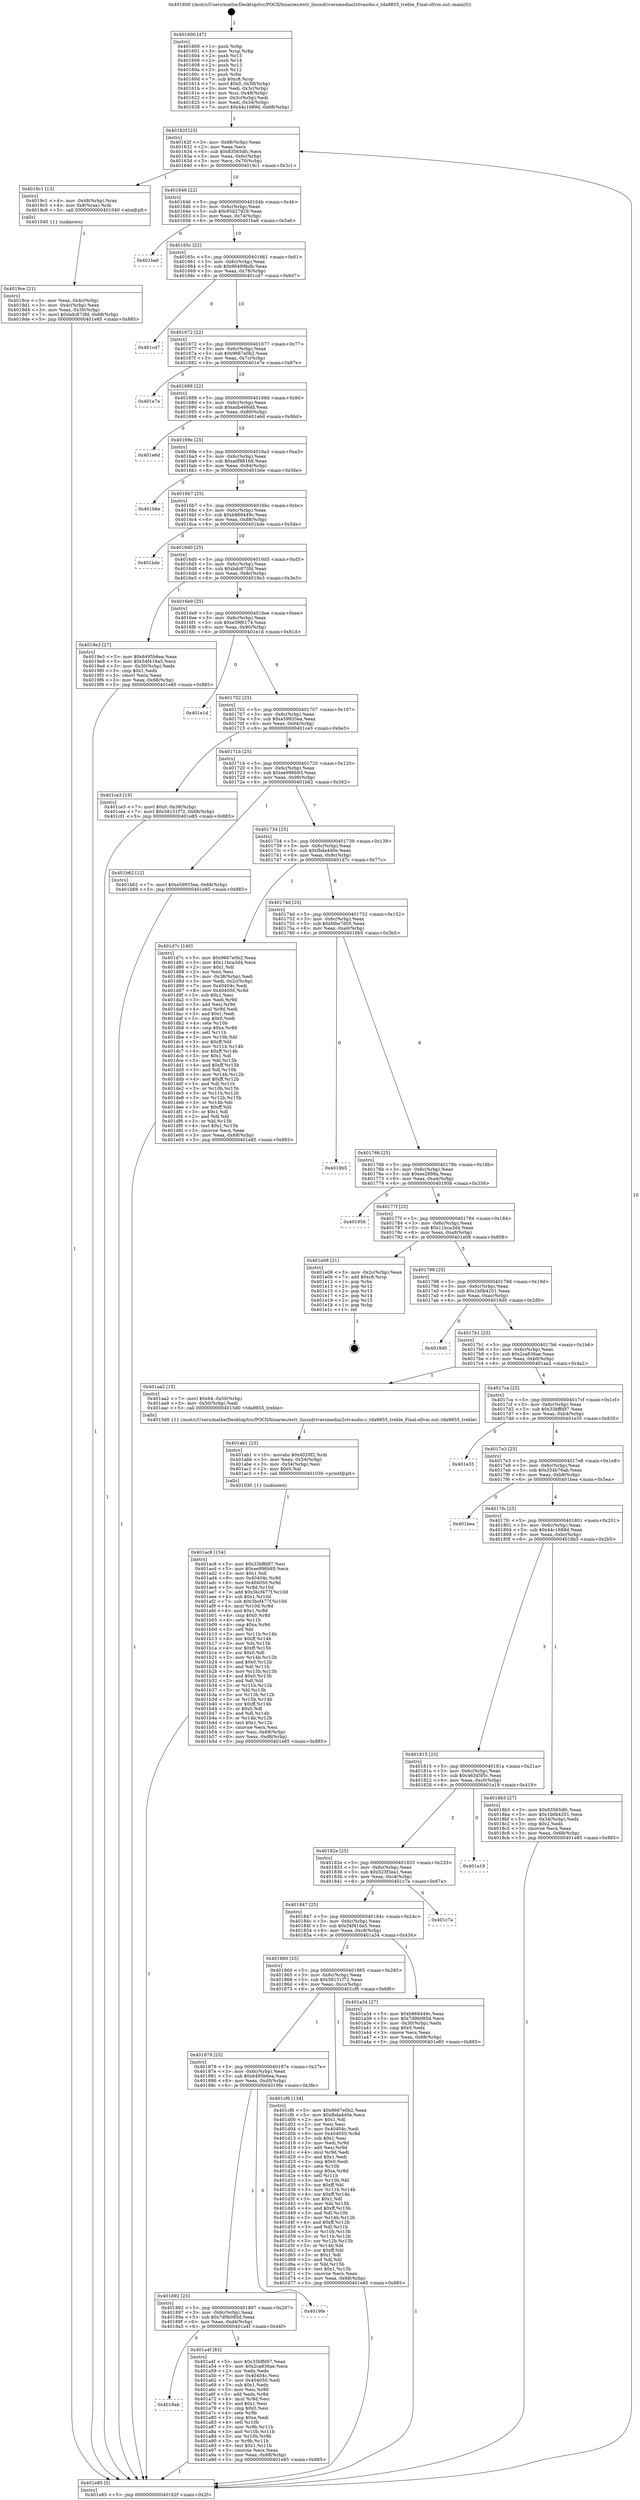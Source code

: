 digraph "0x401600" {
  label = "0x401600 (/mnt/c/Users/mathe/Desktop/tcc/POCII/binaries/extr_linuxdriversmediai2ctvaudio.c_tda9855_treble_Final-ollvm.out::main(0))"
  labelloc = "t"
  node[shape=record]

  Entry [label="",width=0.3,height=0.3,shape=circle,fillcolor=black,style=filled]
  "0x40162f" [label="{
     0x40162f [23]\l
     | [instrs]\l
     &nbsp;&nbsp;0x40162f \<+3\>: mov -0x68(%rbp),%eax\l
     &nbsp;&nbsp;0x401632 \<+2\>: mov %eax,%ecx\l
     &nbsp;&nbsp;0x401634 \<+6\>: sub $0x83565dfc,%ecx\l
     &nbsp;&nbsp;0x40163a \<+3\>: mov %eax,-0x6c(%rbp)\l
     &nbsp;&nbsp;0x40163d \<+3\>: mov %ecx,-0x70(%rbp)\l
     &nbsp;&nbsp;0x401640 \<+6\>: je 00000000004019c1 \<main+0x3c1\>\l
  }"]
  "0x4019c1" [label="{
     0x4019c1 [13]\l
     | [instrs]\l
     &nbsp;&nbsp;0x4019c1 \<+4\>: mov -0x48(%rbp),%rax\l
     &nbsp;&nbsp;0x4019c5 \<+4\>: mov 0x8(%rax),%rdi\l
     &nbsp;&nbsp;0x4019c9 \<+5\>: call 0000000000401040 \<atoi@plt\>\l
     | [calls]\l
     &nbsp;&nbsp;0x401040 \{1\} (unknown)\l
  }"]
  "0x401646" [label="{
     0x401646 [22]\l
     | [instrs]\l
     &nbsp;&nbsp;0x401646 \<+5\>: jmp 000000000040164b \<main+0x4b\>\l
     &nbsp;&nbsp;0x40164b \<+3\>: mov -0x6c(%rbp),%eax\l
     &nbsp;&nbsp;0x40164e \<+5\>: sub $0x95d27929,%eax\l
     &nbsp;&nbsp;0x401653 \<+3\>: mov %eax,-0x74(%rbp)\l
     &nbsp;&nbsp;0x401656 \<+6\>: je 0000000000401ba6 \<main+0x5a6\>\l
  }"]
  Exit [label="",width=0.3,height=0.3,shape=circle,fillcolor=black,style=filled,peripheries=2]
  "0x401ba6" [label="{
     0x401ba6\l
  }", style=dashed]
  "0x40165c" [label="{
     0x40165c [22]\l
     | [instrs]\l
     &nbsp;&nbsp;0x40165c \<+5\>: jmp 0000000000401661 \<main+0x61\>\l
     &nbsp;&nbsp;0x401661 \<+3\>: mov -0x6c(%rbp),%eax\l
     &nbsp;&nbsp;0x401664 \<+5\>: sub $0x96499bdb,%eax\l
     &nbsp;&nbsp;0x401669 \<+3\>: mov %eax,-0x78(%rbp)\l
     &nbsp;&nbsp;0x40166c \<+6\>: je 0000000000401cd7 \<main+0x6d7\>\l
  }"]
  "0x401ac8" [label="{
     0x401ac8 [154]\l
     | [instrs]\l
     &nbsp;&nbsp;0x401ac8 \<+5\>: mov $0x33bffd97,%esi\l
     &nbsp;&nbsp;0x401acd \<+5\>: mov $0xee996b93,%ecx\l
     &nbsp;&nbsp;0x401ad2 \<+2\>: mov $0x1,%dl\l
     &nbsp;&nbsp;0x401ad4 \<+8\>: mov 0x40404c,%r8d\l
     &nbsp;&nbsp;0x401adc \<+8\>: mov 0x404050,%r9d\l
     &nbsp;&nbsp;0x401ae4 \<+3\>: mov %r8d,%r10d\l
     &nbsp;&nbsp;0x401ae7 \<+7\>: add $0x3bcf477f,%r10d\l
     &nbsp;&nbsp;0x401aee \<+4\>: sub $0x1,%r10d\l
     &nbsp;&nbsp;0x401af2 \<+7\>: sub $0x3bcf477f,%r10d\l
     &nbsp;&nbsp;0x401af9 \<+4\>: imul %r10d,%r8d\l
     &nbsp;&nbsp;0x401afd \<+4\>: and $0x1,%r8d\l
     &nbsp;&nbsp;0x401b01 \<+4\>: cmp $0x0,%r8d\l
     &nbsp;&nbsp;0x401b05 \<+4\>: sete %r11b\l
     &nbsp;&nbsp;0x401b09 \<+4\>: cmp $0xa,%r9d\l
     &nbsp;&nbsp;0x401b0d \<+3\>: setl %bl\l
     &nbsp;&nbsp;0x401b10 \<+3\>: mov %r11b,%r14b\l
     &nbsp;&nbsp;0x401b13 \<+4\>: xor $0xff,%r14b\l
     &nbsp;&nbsp;0x401b17 \<+3\>: mov %bl,%r15b\l
     &nbsp;&nbsp;0x401b1a \<+4\>: xor $0xff,%r15b\l
     &nbsp;&nbsp;0x401b1e \<+3\>: xor $0x0,%dl\l
     &nbsp;&nbsp;0x401b21 \<+3\>: mov %r14b,%r12b\l
     &nbsp;&nbsp;0x401b24 \<+4\>: and $0x0,%r12b\l
     &nbsp;&nbsp;0x401b28 \<+3\>: and %dl,%r11b\l
     &nbsp;&nbsp;0x401b2b \<+3\>: mov %r15b,%r13b\l
     &nbsp;&nbsp;0x401b2e \<+4\>: and $0x0,%r13b\l
     &nbsp;&nbsp;0x401b32 \<+2\>: and %dl,%bl\l
     &nbsp;&nbsp;0x401b34 \<+3\>: or %r11b,%r12b\l
     &nbsp;&nbsp;0x401b37 \<+3\>: or %bl,%r13b\l
     &nbsp;&nbsp;0x401b3a \<+3\>: xor %r13b,%r12b\l
     &nbsp;&nbsp;0x401b3d \<+3\>: or %r15b,%r14b\l
     &nbsp;&nbsp;0x401b40 \<+4\>: xor $0xff,%r14b\l
     &nbsp;&nbsp;0x401b44 \<+3\>: or $0x0,%dl\l
     &nbsp;&nbsp;0x401b47 \<+3\>: and %dl,%r14b\l
     &nbsp;&nbsp;0x401b4a \<+3\>: or %r14b,%r12b\l
     &nbsp;&nbsp;0x401b4d \<+4\>: test $0x1,%r12b\l
     &nbsp;&nbsp;0x401b51 \<+3\>: cmovne %ecx,%esi\l
     &nbsp;&nbsp;0x401b54 \<+3\>: mov %esi,-0x68(%rbp)\l
     &nbsp;&nbsp;0x401b57 \<+6\>: mov %eax,-0xd8(%rbp)\l
     &nbsp;&nbsp;0x401b5d \<+5\>: jmp 0000000000401e85 \<main+0x885\>\l
  }"]
  "0x401cd7" [label="{
     0x401cd7\l
  }", style=dashed]
  "0x401672" [label="{
     0x401672 [22]\l
     | [instrs]\l
     &nbsp;&nbsp;0x401672 \<+5\>: jmp 0000000000401677 \<main+0x77\>\l
     &nbsp;&nbsp;0x401677 \<+3\>: mov -0x6c(%rbp),%eax\l
     &nbsp;&nbsp;0x40167a \<+5\>: sub $0x9667e0b2,%eax\l
     &nbsp;&nbsp;0x40167f \<+3\>: mov %eax,-0x7c(%rbp)\l
     &nbsp;&nbsp;0x401682 \<+6\>: je 0000000000401e7e \<main+0x87e\>\l
  }"]
  "0x401ab1" [label="{
     0x401ab1 [23]\l
     | [instrs]\l
     &nbsp;&nbsp;0x401ab1 \<+10\>: movabs $0x4020f2,%rdi\l
     &nbsp;&nbsp;0x401abb \<+3\>: mov %eax,-0x54(%rbp)\l
     &nbsp;&nbsp;0x401abe \<+3\>: mov -0x54(%rbp),%esi\l
     &nbsp;&nbsp;0x401ac1 \<+2\>: mov $0x0,%al\l
     &nbsp;&nbsp;0x401ac3 \<+5\>: call 0000000000401030 \<printf@plt\>\l
     | [calls]\l
     &nbsp;&nbsp;0x401030 \{1\} (unknown)\l
  }"]
  "0x401e7e" [label="{
     0x401e7e\l
  }", style=dashed]
  "0x401688" [label="{
     0x401688 [22]\l
     | [instrs]\l
     &nbsp;&nbsp;0x401688 \<+5\>: jmp 000000000040168d \<main+0x8d\>\l
     &nbsp;&nbsp;0x40168d \<+3\>: mov -0x6c(%rbp),%eax\l
     &nbsp;&nbsp;0x401690 \<+5\>: sub $0xadb466dd,%eax\l
     &nbsp;&nbsp;0x401695 \<+3\>: mov %eax,-0x80(%rbp)\l
     &nbsp;&nbsp;0x401698 \<+6\>: je 0000000000401e6d \<main+0x86d\>\l
  }"]
  "0x4018ab" [label="{
     0x4018ab\l
  }", style=dashed]
  "0x401e6d" [label="{
     0x401e6d\l
  }", style=dashed]
  "0x40169e" [label="{
     0x40169e [25]\l
     | [instrs]\l
     &nbsp;&nbsp;0x40169e \<+5\>: jmp 00000000004016a3 \<main+0xa3\>\l
     &nbsp;&nbsp;0x4016a3 \<+3\>: mov -0x6c(%rbp),%eax\l
     &nbsp;&nbsp;0x4016a6 \<+5\>: sub $0xadf88168,%eax\l
     &nbsp;&nbsp;0x4016ab \<+6\>: mov %eax,-0x84(%rbp)\l
     &nbsp;&nbsp;0x4016b1 \<+6\>: je 0000000000401b6e \<main+0x56e\>\l
  }"]
  "0x401a4f" [label="{
     0x401a4f [83]\l
     | [instrs]\l
     &nbsp;&nbsp;0x401a4f \<+5\>: mov $0x33bffd97,%eax\l
     &nbsp;&nbsp;0x401a54 \<+5\>: mov $0x2ca836ae,%ecx\l
     &nbsp;&nbsp;0x401a59 \<+2\>: xor %edx,%edx\l
     &nbsp;&nbsp;0x401a5b \<+7\>: mov 0x40404c,%esi\l
     &nbsp;&nbsp;0x401a62 \<+7\>: mov 0x404050,%edi\l
     &nbsp;&nbsp;0x401a69 \<+3\>: sub $0x1,%edx\l
     &nbsp;&nbsp;0x401a6c \<+3\>: mov %esi,%r8d\l
     &nbsp;&nbsp;0x401a6f \<+3\>: add %edx,%r8d\l
     &nbsp;&nbsp;0x401a72 \<+4\>: imul %r8d,%esi\l
     &nbsp;&nbsp;0x401a76 \<+3\>: and $0x1,%esi\l
     &nbsp;&nbsp;0x401a79 \<+3\>: cmp $0x0,%esi\l
     &nbsp;&nbsp;0x401a7c \<+4\>: sete %r9b\l
     &nbsp;&nbsp;0x401a80 \<+3\>: cmp $0xa,%edi\l
     &nbsp;&nbsp;0x401a83 \<+4\>: setl %r10b\l
     &nbsp;&nbsp;0x401a87 \<+3\>: mov %r9b,%r11b\l
     &nbsp;&nbsp;0x401a8a \<+3\>: and %r10b,%r11b\l
     &nbsp;&nbsp;0x401a8d \<+3\>: xor %r10b,%r9b\l
     &nbsp;&nbsp;0x401a90 \<+3\>: or %r9b,%r11b\l
     &nbsp;&nbsp;0x401a93 \<+4\>: test $0x1,%r11b\l
     &nbsp;&nbsp;0x401a97 \<+3\>: cmovne %ecx,%eax\l
     &nbsp;&nbsp;0x401a9a \<+3\>: mov %eax,-0x68(%rbp)\l
     &nbsp;&nbsp;0x401a9d \<+5\>: jmp 0000000000401e85 \<main+0x885\>\l
  }"]
  "0x401b6e" [label="{
     0x401b6e\l
  }", style=dashed]
  "0x4016b7" [label="{
     0x4016b7 [25]\l
     | [instrs]\l
     &nbsp;&nbsp;0x4016b7 \<+5\>: jmp 00000000004016bc \<main+0xbc\>\l
     &nbsp;&nbsp;0x4016bc \<+3\>: mov -0x6c(%rbp),%eax\l
     &nbsp;&nbsp;0x4016bf \<+5\>: sub $0xb868449c,%eax\l
     &nbsp;&nbsp;0x4016c4 \<+6\>: mov %eax,-0x88(%rbp)\l
     &nbsp;&nbsp;0x4016ca \<+6\>: je 0000000000401bde \<main+0x5de\>\l
  }"]
  "0x401892" [label="{
     0x401892 [25]\l
     | [instrs]\l
     &nbsp;&nbsp;0x401892 \<+5\>: jmp 0000000000401897 \<main+0x297\>\l
     &nbsp;&nbsp;0x401897 \<+3\>: mov -0x6c(%rbp),%eax\l
     &nbsp;&nbsp;0x40189a \<+5\>: sub $0x7d9b085d,%eax\l
     &nbsp;&nbsp;0x40189f \<+6\>: mov %eax,-0xd4(%rbp)\l
     &nbsp;&nbsp;0x4018a5 \<+6\>: je 0000000000401a4f \<main+0x44f\>\l
  }"]
  "0x401bde" [label="{
     0x401bde\l
  }", style=dashed]
  "0x4016d0" [label="{
     0x4016d0 [25]\l
     | [instrs]\l
     &nbsp;&nbsp;0x4016d0 \<+5\>: jmp 00000000004016d5 \<main+0xd5\>\l
     &nbsp;&nbsp;0x4016d5 \<+3\>: mov -0x6c(%rbp),%eax\l
     &nbsp;&nbsp;0x4016d8 \<+5\>: sub $0xbdc873fd,%eax\l
     &nbsp;&nbsp;0x4016dd \<+6\>: mov %eax,-0x8c(%rbp)\l
     &nbsp;&nbsp;0x4016e3 \<+6\>: je 00000000004019e3 \<main+0x3e3\>\l
  }"]
  "0x4019fe" [label="{
     0x4019fe\l
  }", style=dashed]
  "0x4019e3" [label="{
     0x4019e3 [27]\l
     | [instrs]\l
     &nbsp;&nbsp;0x4019e3 \<+5\>: mov $0x6495b6ea,%eax\l
     &nbsp;&nbsp;0x4019e8 \<+5\>: mov $0x54f416a5,%ecx\l
     &nbsp;&nbsp;0x4019ed \<+3\>: mov -0x30(%rbp),%edx\l
     &nbsp;&nbsp;0x4019f0 \<+3\>: cmp $0x1,%edx\l
     &nbsp;&nbsp;0x4019f3 \<+3\>: cmovl %ecx,%eax\l
     &nbsp;&nbsp;0x4019f6 \<+3\>: mov %eax,-0x68(%rbp)\l
     &nbsp;&nbsp;0x4019f9 \<+5\>: jmp 0000000000401e85 \<main+0x885\>\l
  }"]
  "0x4016e9" [label="{
     0x4016e9 [25]\l
     | [instrs]\l
     &nbsp;&nbsp;0x4016e9 \<+5\>: jmp 00000000004016ee \<main+0xee\>\l
     &nbsp;&nbsp;0x4016ee \<+3\>: mov -0x6c(%rbp),%eax\l
     &nbsp;&nbsp;0x4016f1 \<+5\>: sub $0xe39f6174,%eax\l
     &nbsp;&nbsp;0x4016f6 \<+6\>: mov %eax,-0x90(%rbp)\l
     &nbsp;&nbsp;0x4016fc \<+6\>: je 0000000000401e1d \<main+0x81d\>\l
  }"]
  "0x401879" [label="{
     0x401879 [25]\l
     | [instrs]\l
     &nbsp;&nbsp;0x401879 \<+5\>: jmp 000000000040187e \<main+0x27e\>\l
     &nbsp;&nbsp;0x40187e \<+3\>: mov -0x6c(%rbp),%eax\l
     &nbsp;&nbsp;0x401881 \<+5\>: sub $0x6495b6ea,%eax\l
     &nbsp;&nbsp;0x401886 \<+6\>: mov %eax,-0xd0(%rbp)\l
     &nbsp;&nbsp;0x40188c \<+6\>: je 00000000004019fe \<main+0x3fe\>\l
  }"]
  "0x401e1d" [label="{
     0x401e1d\l
  }", style=dashed]
  "0x401702" [label="{
     0x401702 [25]\l
     | [instrs]\l
     &nbsp;&nbsp;0x401702 \<+5\>: jmp 0000000000401707 \<main+0x107\>\l
     &nbsp;&nbsp;0x401707 \<+3\>: mov -0x6c(%rbp),%eax\l
     &nbsp;&nbsp;0x40170a \<+5\>: sub $0xe59935ea,%eax\l
     &nbsp;&nbsp;0x40170f \<+6\>: mov %eax,-0x94(%rbp)\l
     &nbsp;&nbsp;0x401715 \<+6\>: je 0000000000401ce3 \<main+0x6e3\>\l
  }"]
  "0x401cf6" [label="{
     0x401cf6 [134]\l
     | [instrs]\l
     &nbsp;&nbsp;0x401cf6 \<+5\>: mov $0x9667e0b2,%eax\l
     &nbsp;&nbsp;0x401cfb \<+5\>: mov $0xfbda440e,%ecx\l
     &nbsp;&nbsp;0x401d00 \<+2\>: mov $0x1,%dl\l
     &nbsp;&nbsp;0x401d02 \<+2\>: xor %esi,%esi\l
     &nbsp;&nbsp;0x401d04 \<+7\>: mov 0x40404c,%edi\l
     &nbsp;&nbsp;0x401d0b \<+8\>: mov 0x404050,%r8d\l
     &nbsp;&nbsp;0x401d13 \<+3\>: sub $0x1,%esi\l
     &nbsp;&nbsp;0x401d16 \<+3\>: mov %edi,%r9d\l
     &nbsp;&nbsp;0x401d19 \<+3\>: add %esi,%r9d\l
     &nbsp;&nbsp;0x401d1c \<+4\>: imul %r9d,%edi\l
     &nbsp;&nbsp;0x401d20 \<+3\>: and $0x1,%edi\l
     &nbsp;&nbsp;0x401d23 \<+3\>: cmp $0x0,%edi\l
     &nbsp;&nbsp;0x401d26 \<+4\>: sete %r10b\l
     &nbsp;&nbsp;0x401d2a \<+4\>: cmp $0xa,%r8d\l
     &nbsp;&nbsp;0x401d2e \<+4\>: setl %r11b\l
     &nbsp;&nbsp;0x401d32 \<+3\>: mov %r10b,%bl\l
     &nbsp;&nbsp;0x401d35 \<+3\>: xor $0xff,%bl\l
     &nbsp;&nbsp;0x401d38 \<+3\>: mov %r11b,%r14b\l
     &nbsp;&nbsp;0x401d3b \<+4\>: xor $0xff,%r14b\l
     &nbsp;&nbsp;0x401d3f \<+3\>: xor $0x1,%dl\l
     &nbsp;&nbsp;0x401d42 \<+3\>: mov %bl,%r15b\l
     &nbsp;&nbsp;0x401d45 \<+4\>: and $0xff,%r15b\l
     &nbsp;&nbsp;0x401d49 \<+3\>: and %dl,%r10b\l
     &nbsp;&nbsp;0x401d4c \<+3\>: mov %r14b,%r12b\l
     &nbsp;&nbsp;0x401d4f \<+4\>: and $0xff,%r12b\l
     &nbsp;&nbsp;0x401d53 \<+3\>: and %dl,%r11b\l
     &nbsp;&nbsp;0x401d56 \<+3\>: or %r10b,%r15b\l
     &nbsp;&nbsp;0x401d59 \<+3\>: or %r11b,%r12b\l
     &nbsp;&nbsp;0x401d5c \<+3\>: xor %r12b,%r15b\l
     &nbsp;&nbsp;0x401d5f \<+3\>: or %r14b,%bl\l
     &nbsp;&nbsp;0x401d62 \<+3\>: xor $0xff,%bl\l
     &nbsp;&nbsp;0x401d65 \<+3\>: or $0x1,%dl\l
     &nbsp;&nbsp;0x401d68 \<+2\>: and %dl,%bl\l
     &nbsp;&nbsp;0x401d6a \<+3\>: or %bl,%r15b\l
     &nbsp;&nbsp;0x401d6d \<+4\>: test $0x1,%r15b\l
     &nbsp;&nbsp;0x401d71 \<+3\>: cmovne %ecx,%eax\l
     &nbsp;&nbsp;0x401d74 \<+3\>: mov %eax,-0x68(%rbp)\l
     &nbsp;&nbsp;0x401d77 \<+5\>: jmp 0000000000401e85 \<main+0x885\>\l
  }"]
  "0x401ce3" [label="{
     0x401ce3 [19]\l
     | [instrs]\l
     &nbsp;&nbsp;0x401ce3 \<+7\>: movl $0x0,-0x38(%rbp)\l
     &nbsp;&nbsp;0x401cea \<+7\>: movl $0x58151f72,-0x68(%rbp)\l
     &nbsp;&nbsp;0x401cf1 \<+5\>: jmp 0000000000401e85 \<main+0x885\>\l
  }"]
  "0x40171b" [label="{
     0x40171b [25]\l
     | [instrs]\l
     &nbsp;&nbsp;0x40171b \<+5\>: jmp 0000000000401720 \<main+0x120\>\l
     &nbsp;&nbsp;0x401720 \<+3\>: mov -0x6c(%rbp),%eax\l
     &nbsp;&nbsp;0x401723 \<+5\>: sub $0xee996b93,%eax\l
     &nbsp;&nbsp;0x401728 \<+6\>: mov %eax,-0x98(%rbp)\l
     &nbsp;&nbsp;0x40172e \<+6\>: je 0000000000401b62 \<main+0x562\>\l
  }"]
  "0x401860" [label="{
     0x401860 [25]\l
     | [instrs]\l
     &nbsp;&nbsp;0x401860 \<+5\>: jmp 0000000000401865 \<main+0x265\>\l
     &nbsp;&nbsp;0x401865 \<+3\>: mov -0x6c(%rbp),%eax\l
     &nbsp;&nbsp;0x401868 \<+5\>: sub $0x58151f72,%eax\l
     &nbsp;&nbsp;0x40186d \<+6\>: mov %eax,-0xcc(%rbp)\l
     &nbsp;&nbsp;0x401873 \<+6\>: je 0000000000401cf6 \<main+0x6f6\>\l
  }"]
  "0x401b62" [label="{
     0x401b62 [12]\l
     | [instrs]\l
     &nbsp;&nbsp;0x401b62 \<+7\>: movl $0xe59935ea,-0x68(%rbp)\l
     &nbsp;&nbsp;0x401b69 \<+5\>: jmp 0000000000401e85 \<main+0x885\>\l
  }"]
  "0x401734" [label="{
     0x401734 [25]\l
     | [instrs]\l
     &nbsp;&nbsp;0x401734 \<+5\>: jmp 0000000000401739 \<main+0x139\>\l
     &nbsp;&nbsp;0x401739 \<+3\>: mov -0x6c(%rbp),%eax\l
     &nbsp;&nbsp;0x40173c \<+5\>: sub $0xfbda440e,%eax\l
     &nbsp;&nbsp;0x401741 \<+6\>: mov %eax,-0x9c(%rbp)\l
     &nbsp;&nbsp;0x401747 \<+6\>: je 0000000000401d7c \<main+0x77c\>\l
  }"]
  "0x401a34" [label="{
     0x401a34 [27]\l
     | [instrs]\l
     &nbsp;&nbsp;0x401a34 \<+5\>: mov $0xb868449c,%eax\l
     &nbsp;&nbsp;0x401a39 \<+5\>: mov $0x7d9b085d,%ecx\l
     &nbsp;&nbsp;0x401a3e \<+3\>: mov -0x30(%rbp),%edx\l
     &nbsp;&nbsp;0x401a41 \<+3\>: cmp $0x0,%edx\l
     &nbsp;&nbsp;0x401a44 \<+3\>: cmove %ecx,%eax\l
     &nbsp;&nbsp;0x401a47 \<+3\>: mov %eax,-0x68(%rbp)\l
     &nbsp;&nbsp;0x401a4a \<+5\>: jmp 0000000000401e85 \<main+0x885\>\l
  }"]
  "0x401d7c" [label="{
     0x401d7c [140]\l
     | [instrs]\l
     &nbsp;&nbsp;0x401d7c \<+5\>: mov $0x9667e0b2,%eax\l
     &nbsp;&nbsp;0x401d81 \<+5\>: mov $0x11bca3d4,%ecx\l
     &nbsp;&nbsp;0x401d86 \<+2\>: mov $0x1,%dl\l
     &nbsp;&nbsp;0x401d88 \<+2\>: xor %esi,%esi\l
     &nbsp;&nbsp;0x401d8a \<+3\>: mov -0x38(%rbp),%edi\l
     &nbsp;&nbsp;0x401d8d \<+3\>: mov %edi,-0x2c(%rbp)\l
     &nbsp;&nbsp;0x401d90 \<+7\>: mov 0x40404c,%edi\l
     &nbsp;&nbsp;0x401d97 \<+8\>: mov 0x404050,%r8d\l
     &nbsp;&nbsp;0x401d9f \<+3\>: sub $0x1,%esi\l
     &nbsp;&nbsp;0x401da2 \<+3\>: mov %edi,%r9d\l
     &nbsp;&nbsp;0x401da5 \<+3\>: add %esi,%r9d\l
     &nbsp;&nbsp;0x401da8 \<+4\>: imul %r9d,%edi\l
     &nbsp;&nbsp;0x401dac \<+3\>: and $0x1,%edi\l
     &nbsp;&nbsp;0x401daf \<+3\>: cmp $0x0,%edi\l
     &nbsp;&nbsp;0x401db2 \<+4\>: sete %r10b\l
     &nbsp;&nbsp;0x401db6 \<+4\>: cmp $0xa,%r8d\l
     &nbsp;&nbsp;0x401dba \<+4\>: setl %r11b\l
     &nbsp;&nbsp;0x401dbe \<+3\>: mov %r10b,%bl\l
     &nbsp;&nbsp;0x401dc1 \<+3\>: xor $0xff,%bl\l
     &nbsp;&nbsp;0x401dc4 \<+3\>: mov %r11b,%r14b\l
     &nbsp;&nbsp;0x401dc7 \<+4\>: xor $0xff,%r14b\l
     &nbsp;&nbsp;0x401dcb \<+3\>: xor $0x1,%dl\l
     &nbsp;&nbsp;0x401dce \<+3\>: mov %bl,%r15b\l
     &nbsp;&nbsp;0x401dd1 \<+4\>: and $0xff,%r15b\l
     &nbsp;&nbsp;0x401dd5 \<+3\>: and %dl,%r10b\l
     &nbsp;&nbsp;0x401dd8 \<+3\>: mov %r14b,%r12b\l
     &nbsp;&nbsp;0x401ddb \<+4\>: and $0xff,%r12b\l
     &nbsp;&nbsp;0x401ddf \<+3\>: and %dl,%r11b\l
     &nbsp;&nbsp;0x401de2 \<+3\>: or %r10b,%r15b\l
     &nbsp;&nbsp;0x401de5 \<+3\>: or %r11b,%r12b\l
     &nbsp;&nbsp;0x401de8 \<+3\>: xor %r12b,%r15b\l
     &nbsp;&nbsp;0x401deb \<+3\>: or %r14b,%bl\l
     &nbsp;&nbsp;0x401dee \<+3\>: xor $0xff,%bl\l
     &nbsp;&nbsp;0x401df1 \<+3\>: or $0x1,%dl\l
     &nbsp;&nbsp;0x401df4 \<+2\>: and %dl,%bl\l
     &nbsp;&nbsp;0x401df6 \<+3\>: or %bl,%r15b\l
     &nbsp;&nbsp;0x401df9 \<+4\>: test $0x1,%r15b\l
     &nbsp;&nbsp;0x401dfd \<+3\>: cmovne %ecx,%eax\l
     &nbsp;&nbsp;0x401e00 \<+3\>: mov %eax,-0x68(%rbp)\l
     &nbsp;&nbsp;0x401e03 \<+5\>: jmp 0000000000401e85 \<main+0x885\>\l
  }"]
  "0x40174d" [label="{
     0x40174d [25]\l
     | [instrs]\l
     &nbsp;&nbsp;0x40174d \<+5\>: jmp 0000000000401752 \<main+0x152\>\l
     &nbsp;&nbsp;0x401752 \<+3\>: mov -0x6c(%rbp),%eax\l
     &nbsp;&nbsp;0x401755 \<+5\>: sub $0xfdbe7d05,%eax\l
     &nbsp;&nbsp;0x40175a \<+6\>: mov %eax,-0xa0(%rbp)\l
     &nbsp;&nbsp;0x401760 \<+6\>: je 00000000004019b5 \<main+0x3b5\>\l
  }"]
  "0x401847" [label="{
     0x401847 [25]\l
     | [instrs]\l
     &nbsp;&nbsp;0x401847 \<+5\>: jmp 000000000040184c \<main+0x24c\>\l
     &nbsp;&nbsp;0x40184c \<+3\>: mov -0x6c(%rbp),%eax\l
     &nbsp;&nbsp;0x40184f \<+5\>: sub $0x54f416a5,%eax\l
     &nbsp;&nbsp;0x401854 \<+6\>: mov %eax,-0xc8(%rbp)\l
     &nbsp;&nbsp;0x40185a \<+6\>: je 0000000000401a34 \<main+0x434\>\l
  }"]
  "0x4019b5" [label="{
     0x4019b5\l
  }", style=dashed]
  "0x401766" [label="{
     0x401766 [25]\l
     | [instrs]\l
     &nbsp;&nbsp;0x401766 \<+5\>: jmp 000000000040176b \<main+0x16b\>\l
     &nbsp;&nbsp;0x40176b \<+3\>: mov -0x6c(%rbp),%eax\l
     &nbsp;&nbsp;0x40176e \<+5\>: sub $0xee2898a,%eax\l
     &nbsp;&nbsp;0x401773 \<+6\>: mov %eax,-0xa4(%rbp)\l
     &nbsp;&nbsp;0x401779 \<+6\>: je 0000000000401956 \<main+0x356\>\l
  }"]
  "0x401c7a" [label="{
     0x401c7a\l
  }", style=dashed]
  "0x401956" [label="{
     0x401956\l
  }", style=dashed]
  "0x40177f" [label="{
     0x40177f [25]\l
     | [instrs]\l
     &nbsp;&nbsp;0x40177f \<+5\>: jmp 0000000000401784 \<main+0x184\>\l
     &nbsp;&nbsp;0x401784 \<+3\>: mov -0x6c(%rbp),%eax\l
     &nbsp;&nbsp;0x401787 \<+5\>: sub $0x11bca3d4,%eax\l
     &nbsp;&nbsp;0x40178c \<+6\>: mov %eax,-0xa8(%rbp)\l
     &nbsp;&nbsp;0x401792 \<+6\>: je 0000000000401e08 \<main+0x808\>\l
  }"]
  "0x40182e" [label="{
     0x40182e [25]\l
     | [instrs]\l
     &nbsp;&nbsp;0x40182e \<+5\>: jmp 0000000000401833 \<main+0x233\>\l
     &nbsp;&nbsp;0x401833 \<+3\>: mov -0x6c(%rbp),%eax\l
     &nbsp;&nbsp;0x401836 \<+5\>: sub $0x523f3ea1,%eax\l
     &nbsp;&nbsp;0x40183b \<+6\>: mov %eax,-0xc4(%rbp)\l
     &nbsp;&nbsp;0x401841 \<+6\>: je 0000000000401c7a \<main+0x67a\>\l
  }"]
  "0x401e08" [label="{
     0x401e08 [21]\l
     | [instrs]\l
     &nbsp;&nbsp;0x401e08 \<+3\>: mov -0x2c(%rbp),%eax\l
     &nbsp;&nbsp;0x401e0b \<+7\>: add $0xc8,%rsp\l
     &nbsp;&nbsp;0x401e12 \<+1\>: pop %rbx\l
     &nbsp;&nbsp;0x401e13 \<+2\>: pop %r12\l
     &nbsp;&nbsp;0x401e15 \<+2\>: pop %r13\l
     &nbsp;&nbsp;0x401e17 \<+2\>: pop %r14\l
     &nbsp;&nbsp;0x401e19 \<+2\>: pop %r15\l
     &nbsp;&nbsp;0x401e1b \<+1\>: pop %rbp\l
     &nbsp;&nbsp;0x401e1c \<+1\>: ret\l
  }"]
  "0x401798" [label="{
     0x401798 [25]\l
     | [instrs]\l
     &nbsp;&nbsp;0x401798 \<+5\>: jmp 000000000040179d \<main+0x19d\>\l
     &nbsp;&nbsp;0x40179d \<+3\>: mov -0x6c(%rbp),%eax\l
     &nbsp;&nbsp;0x4017a0 \<+5\>: sub $0x1b0b4201,%eax\l
     &nbsp;&nbsp;0x4017a5 \<+6\>: mov %eax,-0xac(%rbp)\l
     &nbsp;&nbsp;0x4017ab \<+6\>: je 00000000004018d0 \<main+0x2d0\>\l
  }"]
  "0x401a19" [label="{
     0x401a19\l
  }", style=dashed]
  "0x4018d0" [label="{
     0x4018d0\l
  }", style=dashed]
  "0x4017b1" [label="{
     0x4017b1 [25]\l
     | [instrs]\l
     &nbsp;&nbsp;0x4017b1 \<+5\>: jmp 00000000004017b6 \<main+0x1b6\>\l
     &nbsp;&nbsp;0x4017b6 \<+3\>: mov -0x6c(%rbp),%eax\l
     &nbsp;&nbsp;0x4017b9 \<+5\>: sub $0x2ca836ae,%eax\l
     &nbsp;&nbsp;0x4017be \<+6\>: mov %eax,-0xb0(%rbp)\l
     &nbsp;&nbsp;0x4017c4 \<+6\>: je 0000000000401aa2 \<main+0x4a2\>\l
  }"]
  "0x4019ce" [label="{
     0x4019ce [21]\l
     | [instrs]\l
     &nbsp;&nbsp;0x4019ce \<+3\>: mov %eax,-0x4c(%rbp)\l
     &nbsp;&nbsp;0x4019d1 \<+3\>: mov -0x4c(%rbp),%eax\l
     &nbsp;&nbsp;0x4019d4 \<+3\>: mov %eax,-0x30(%rbp)\l
     &nbsp;&nbsp;0x4019d7 \<+7\>: movl $0xbdc873fd,-0x68(%rbp)\l
     &nbsp;&nbsp;0x4019de \<+5\>: jmp 0000000000401e85 \<main+0x885\>\l
  }"]
  "0x401aa2" [label="{
     0x401aa2 [15]\l
     | [instrs]\l
     &nbsp;&nbsp;0x401aa2 \<+7\>: movl $0x64,-0x50(%rbp)\l
     &nbsp;&nbsp;0x401aa9 \<+3\>: mov -0x50(%rbp),%edi\l
     &nbsp;&nbsp;0x401aac \<+5\>: call 00000000004015d0 \<tda9855_treble\>\l
     | [calls]\l
     &nbsp;&nbsp;0x4015d0 \{1\} (/mnt/c/Users/mathe/Desktop/tcc/POCII/binaries/extr_linuxdriversmediai2ctvaudio.c_tda9855_treble_Final-ollvm.out::tda9855_treble)\l
  }"]
  "0x4017ca" [label="{
     0x4017ca [25]\l
     | [instrs]\l
     &nbsp;&nbsp;0x4017ca \<+5\>: jmp 00000000004017cf \<main+0x1cf\>\l
     &nbsp;&nbsp;0x4017cf \<+3\>: mov -0x6c(%rbp),%eax\l
     &nbsp;&nbsp;0x4017d2 \<+5\>: sub $0x33bffd97,%eax\l
     &nbsp;&nbsp;0x4017d7 \<+6\>: mov %eax,-0xb4(%rbp)\l
     &nbsp;&nbsp;0x4017dd \<+6\>: je 0000000000401e35 \<main+0x835\>\l
  }"]
  "0x401600" [label="{
     0x401600 [47]\l
     | [instrs]\l
     &nbsp;&nbsp;0x401600 \<+1\>: push %rbp\l
     &nbsp;&nbsp;0x401601 \<+3\>: mov %rsp,%rbp\l
     &nbsp;&nbsp;0x401604 \<+2\>: push %r15\l
     &nbsp;&nbsp;0x401606 \<+2\>: push %r14\l
     &nbsp;&nbsp;0x401608 \<+2\>: push %r13\l
     &nbsp;&nbsp;0x40160a \<+2\>: push %r12\l
     &nbsp;&nbsp;0x40160c \<+1\>: push %rbx\l
     &nbsp;&nbsp;0x40160d \<+7\>: sub $0xc8,%rsp\l
     &nbsp;&nbsp;0x401614 \<+7\>: movl $0x0,-0x38(%rbp)\l
     &nbsp;&nbsp;0x40161b \<+3\>: mov %edi,-0x3c(%rbp)\l
     &nbsp;&nbsp;0x40161e \<+4\>: mov %rsi,-0x48(%rbp)\l
     &nbsp;&nbsp;0x401622 \<+3\>: mov -0x3c(%rbp),%edi\l
     &nbsp;&nbsp;0x401625 \<+3\>: mov %edi,-0x34(%rbp)\l
     &nbsp;&nbsp;0x401628 \<+7\>: movl $0x44c1689d,-0x68(%rbp)\l
  }"]
  "0x401e35" [label="{
     0x401e35\l
  }", style=dashed]
  "0x4017e3" [label="{
     0x4017e3 [25]\l
     | [instrs]\l
     &nbsp;&nbsp;0x4017e3 \<+5\>: jmp 00000000004017e8 \<main+0x1e8\>\l
     &nbsp;&nbsp;0x4017e8 \<+3\>: mov -0x6c(%rbp),%eax\l
     &nbsp;&nbsp;0x4017eb \<+5\>: sub $0x354b76ab,%eax\l
     &nbsp;&nbsp;0x4017f0 \<+6\>: mov %eax,-0xb8(%rbp)\l
     &nbsp;&nbsp;0x4017f6 \<+6\>: je 0000000000401bea \<main+0x5ea\>\l
  }"]
  "0x401e85" [label="{
     0x401e85 [5]\l
     | [instrs]\l
     &nbsp;&nbsp;0x401e85 \<+5\>: jmp 000000000040162f \<main+0x2f\>\l
  }"]
  "0x401bea" [label="{
     0x401bea\l
  }", style=dashed]
  "0x4017fc" [label="{
     0x4017fc [25]\l
     | [instrs]\l
     &nbsp;&nbsp;0x4017fc \<+5\>: jmp 0000000000401801 \<main+0x201\>\l
     &nbsp;&nbsp;0x401801 \<+3\>: mov -0x6c(%rbp),%eax\l
     &nbsp;&nbsp;0x401804 \<+5\>: sub $0x44c1689d,%eax\l
     &nbsp;&nbsp;0x401809 \<+6\>: mov %eax,-0xbc(%rbp)\l
     &nbsp;&nbsp;0x40180f \<+6\>: je 00000000004018b5 \<main+0x2b5\>\l
  }"]
  "0x401815" [label="{
     0x401815 [25]\l
     | [instrs]\l
     &nbsp;&nbsp;0x401815 \<+5\>: jmp 000000000040181a \<main+0x21a\>\l
     &nbsp;&nbsp;0x40181a \<+3\>: mov -0x6c(%rbp),%eax\l
     &nbsp;&nbsp;0x40181d \<+5\>: sub $0x463d5f5c,%eax\l
     &nbsp;&nbsp;0x401822 \<+6\>: mov %eax,-0xc0(%rbp)\l
     &nbsp;&nbsp;0x401828 \<+6\>: je 0000000000401a19 \<main+0x419\>\l
  }"]
  "0x4018b5" [label="{
     0x4018b5 [27]\l
     | [instrs]\l
     &nbsp;&nbsp;0x4018b5 \<+5\>: mov $0x83565dfc,%eax\l
     &nbsp;&nbsp;0x4018ba \<+5\>: mov $0x1b0b4201,%ecx\l
     &nbsp;&nbsp;0x4018bf \<+3\>: mov -0x34(%rbp),%edx\l
     &nbsp;&nbsp;0x4018c2 \<+3\>: cmp $0x2,%edx\l
     &nbsp;&nbsp;0x4018c5 \<+3\>: cmovne %ecx,%eax\l
     &nbsp;&nbsp;0x4018c8 \<+3\>: mov %eax,-0x68(%rbp)\l
     &nbsp;&nbsp;0x4018cb \<+5\>: jmp 0000000000401e85 \<main+0x885\>\l
  }"]
  Entry -> "0x401600" [label=" 1"]
  "0x40162f" -> "0x4019c1" [label=" 1"]
  "0x40162f" -> "0x401646" [label=" 10"]
  "0x401e08" -> Exit [label=" 1"]
  "0x401646" -> "0x401ba6" [label=" 0"]
  "0x401646" -> "0x40165c" [label=" 10"]
  "0x401d7c" -> "0x401e85" [label=" 1"]
  "0x40165c" -> "0x401cd7" [label=" 0"]
  "0x40165c" -> "0x401672" [label=" 10"]
  "0x401cf6" -> "0x401e85" [label=" 1"]
  "0x401672" -> "0x401e7e" [label=" 0"]
  "0x401672" -> "0x401688" [label=" 10"]
  "0x401ce3" -> "0x401e85" [label=" 1"]
  "0x401688" -> "0x401e6d" [label=" 0"]
  "0x401688" -> "0x40169e" [label=" 10"]
  "0x401b62" -> "0x401e85" [label=" 1"]
  "0x40169e" -> "0x401b6e" [label=" 0"]
  "0x40169e" -> "0x4016b7" [label=" 10"]
  "0x401ac8" -> "0x401e85" [label=" 1"]
  "0x4016b7" -> "0x401bde" [label=" 0"]
  "0x4016b7" -> "0x4016d0" [label=" 10"]
  "0x401aa2" -> "0x401ab1" [label=" 1"]
  "0x4016d0" -> "0x4019e3" [label=" 1"]
  "0x4016d0" -> "0x4016e9" [label=" 9"]
  "0x401a4f" -> "0x401e85" [label=" 1"]
  "0x4016e9" -> "0x401e1d" [label=" 0"]
  "0x4016e9" -> "0x401702" [label=" 9"]
  "0x401892" -> "0x401a4f" [label=" 1"]
  "0x401702" -> "0x401ce3" [label=" 1"]
  "0x401702" -> "0x40171b" [label=" 8"]
  "0x401ab1" -> "0x401ac8" [label=" 1"]
  "0x40171b" -> "0x401b62" [label=" 1"]
  "0x40171b" -> "0x401734" [label=" 7"]
  "0x401879" -> "0x4019fe" [label=" 0"]
  "0x401734" -> "0x401d7c" [label=" 1"]
  "0x401734" -> "0x40174d" [label=" 6"]
  "0x401892" -> "0x4018ab" [label=" 0"]
  "0x40174d" -> "0x4019b5" [label=" 0"]
  "0x40174d" -> "0x401766" [label=" 6"]
  "0x401860" -> "0x401cf6" [label=" 1"]
  "0x401766" -> "0x401956" [label=" 0"]
  "0x401766" -> "0x40177f" [label=" 6"]
  "0x401879" -> "0x401892" [label=" 1"]
  "0x40177f" -> "0x401e08" [label=" 1"]
  "0x40177f" -> "0x401798" [label=" 5"]
  "0x401847" -> "0x401860" [label=" 2"]
  "0x401798" -> "0x4018d0" [label=" 0"]
  "0x401798" -> "0x4017b1" [label=" 5"]
  "0x401847" -> "0x401a34" [label=" 1"]
  "0x4017b1" -> "0x401aa2" [label=" 1"]
  "0x4017b1" -> "0x4017ca" [label=" 4"]
  "0x40182e" -> "0x401847" [label=" 3"]
  "0x4017ca" -> "0x401e35" [label=" 0"]
  "0x4017ca" -> "0x4017e3" [label=" 4"]
  "0x40182e" -> "0x401c7a" [label=" 0"]
  "0x4017e3" -> "0x401bea" [label=" 0"]
  "0x4017e3" -> "0x4017fc" [label=" 4"]
  "0x401a34" -> "0x401e85" [label=" 1"]
  "0x4017fc" -> "0x4018b5" [label=" 1"]
  "0x4017fc" -> "0x401815" [label=" 3"]
  "0x4018b5" -> "0x401e85" [label=" 1"]
  "0x401600" -> "0x40162f" [label=" 1"]
  "0x401e85" -> "0x40162f" [label=" 10"]
  "0x4019c1" -> "0x4019ce" [label=" 1"]
  "0x4019ce" -> "0x401e85" [label=" 1"]
  "0x4019e3" -> "0x401e85" [label=" 1"]
  "0x401860" -> "0x401879" [label=" 1"]
  "0x401815" -> "0x401a19" [label=" 0"]
  "0x401815" -> "0x40182e" [label=" 3"]
}
